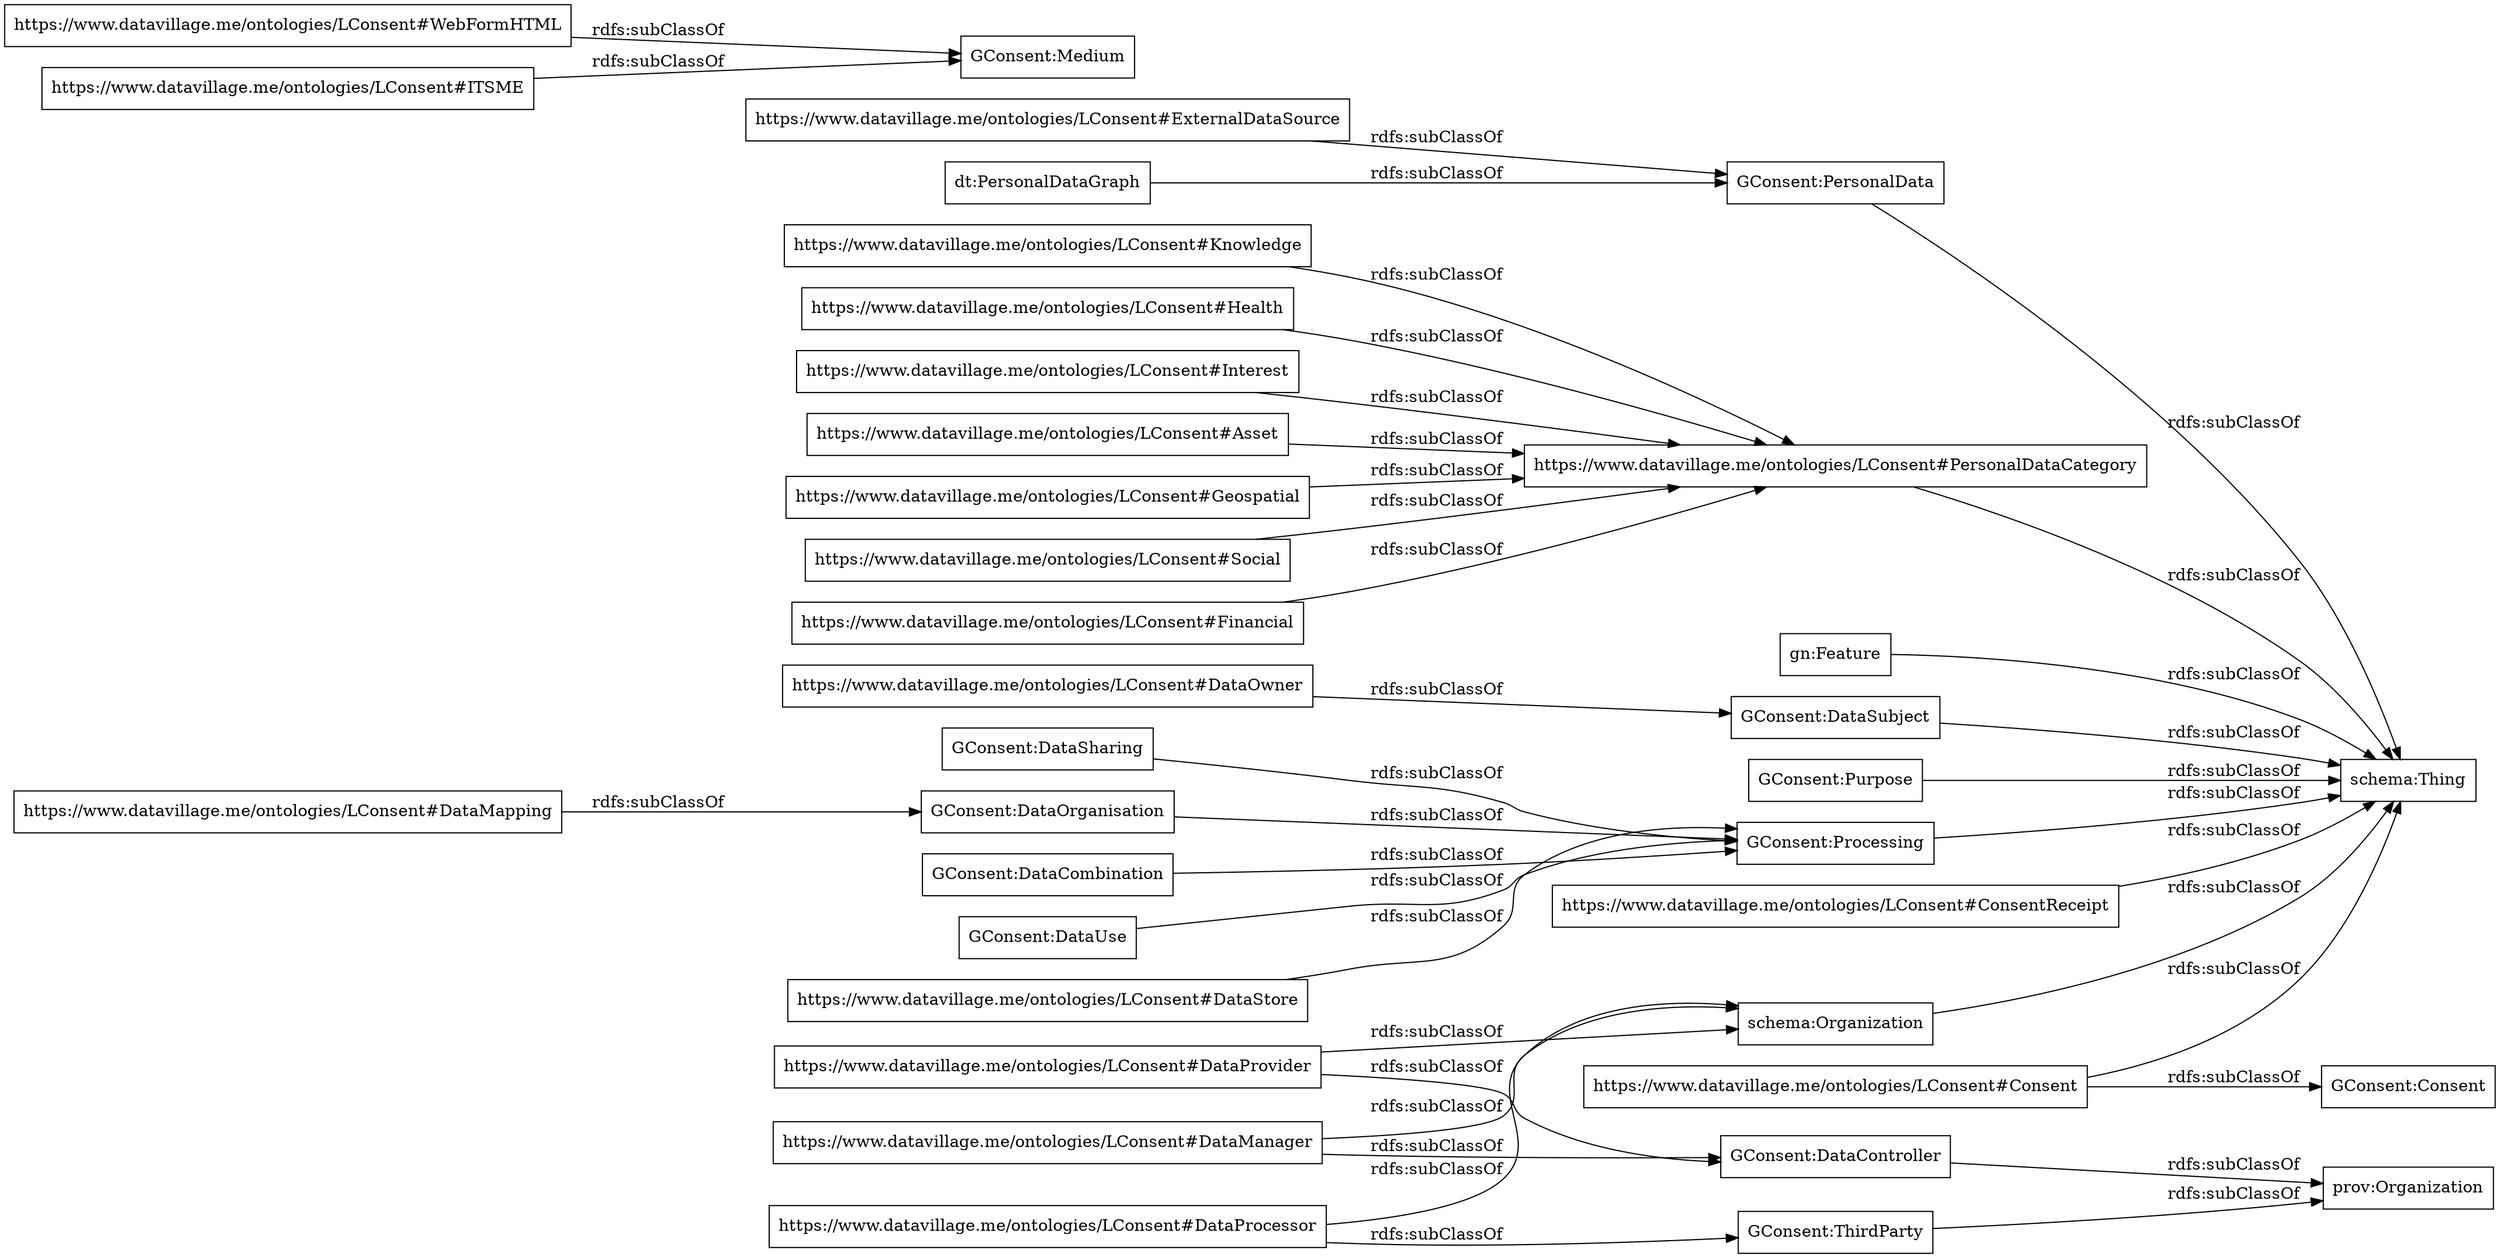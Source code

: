 digraph ar2dtool_diagram { 
rankdir=LR;
size="1000"
node [shape = rectangle, color="black"]; "GConsent:DataSharing" "https://www.datavillage.me/ontologies/LConsent#Knowledge" "GConsent:PersonalData" "https://www.datavillage.me/ontologies/LConsent#Health" "https://www.datavillage.me/ontologies/LConsent#PersonalDataCategory" "gn:Feature" "prov:Organization" "schema:Thing" "GConsent:DataSubject" "GConsent:Purpose" "https://www.datavillage.me/ontologies/LConsent#DataProvider" "GConsent:DataOrganisation" "https://www.datavillage.me/ontologies/LConsent#WebFormHTML" "https://www.datavillage.me/ontologies/LConsent#ExternalDataSource" "GConsent:Processing" "https://www.datavillage.me/ontologies/LConsent#Interest" "https://www.datavillage.me/ontologies/LConsent#Asset" "GConsent:DataCombination" "https://www.datavillage.me/ontologies/LConsent#DataManager" "https://www.datavillage.me/ontologies/LConsent#ConsentReceipt" "https://www.datavillage.me/ontologies/LConsent#Geospatial" "dt:PersonalDataGraph" "schema:Organization" "https://www.datavillage.me/ontologies/LConsent#Consent" "GConsent:Consent" "GConsent:DataUse" "https://www.datavillage.me/ontologies/LConsent#Social" "https://www.datavillage.me/ontologies/LConsent#DataMapping" "https://www.datavillage.me/ontologies/LConsent#DataStore" "GConsent:DataController" "https://www.datavillage.me/ontologies/LConsent#DataOwner" "https://www.datavillage.me/ontologies/LConsent#ITSME" "https://www.datavillage.me/ontologies/LConsent#DataProcessor" "GConsent:ThirdParty" "https://www.datavillage.me/ontologies/LConsent#Financial" "GConsent:Medium" ; /*classes style*/
	"https://www.datavillage.me/ontologies/LConsent#Geospatial" -> "https://www.datavillage.me/ontologies/LConsent#PersonalDataCategory" [ label = "rdfs:subClassOf" ];
	"https://www.datavillage.me/ontologies/LConsent#PersonalDataCategory" -> "schema:Thing" [ label = "rdfs:subClassOf" ];
	"gn:Feature" -> "schema:Thing" [ label = "rdfs:subClassOf" ];
	"https://www.datavillage.me/ontologies/LConsent#ExternalDataSource" -> "GConsent:PersonalData" [ label = "rdfs:subClassOf" ];
	"https://www.datavillage.me/ontologies/LConsent#Asset" -> "https://www.datavillage.me/ontologies/LConsent#PersonalDataCategory" [ label = "rdfs:subClassOf" ];
	"https://www.datavillage.me/ontologies/LConsent#DataProvider" -> "GConsent:DataController" [ label = "rdfs:subClassOf" ];
	"https://www.datavillage.me/ontologies/LConsent#DataProvider" -> "schema:Organization" [ label = "rdfs:subClassOf" ];
	"https://www.datavillage.me/ontologies/LConsent#DataOwner" -> "GConsent:DataSubject" [ label = "rdfs:subClassOf" ];
	"GConsent:Processing" -> "schema:Thing" [ label = "rdfs:subClassOf" ];
	"GConsent:ThirdParty" -> "prov:Organization" [ label = "rdfs:subClassOf" ];
	"GConsent:DataUse" -> "GConsent:Processing" [ label = "rdfs:subClassOf" ];
	"https://www.datavillage.me/ontologies/LConsent#Knowledge" -> "https://www.datavillage.me/ontologies/LConsent#PersonalDataCategory" [ label = "rdfs:subClassOf" ];
	"https://www.datavillage.me/ontologies/LConsent#Financial" -> "https://www.datavillage.me/ontologies/LConsent#PersonalDataCategory" [ label = "rdfs:subClassOf" ];
	"https://www.datavillage.me/ontologies/LConsent#Interest" -> "https://www.datavillage.me/ontologies/LConsent#PersonalDataCategory" [ label = "rdfs:subClassOf" ];
	"https://www.datavillage.me/ontologies/LConsent#ConsentReceipt" -> "schema:Thing" [ label = "rdfs:subClassOf" ];
	"https://www.datavillage.me/ontologies/LConsent#DataMapping" -> "GConsent:DataOrganisation" [ label = "rdfs:subClassOf" ];
	"https://www.datavillage.me/ontologies/LConsent#DataManager" -> "GConsent:DataController" [ label = "rdfs:subClassOf" ];
	"https://www.datavillage.me/ontologies/LConsent#DataManager" -> "schema:Organization" [ label = "rdfs:subClassOf" ];
	"schema:Organization" -> "schema:Thing" [ label = "rdfs:subClassOf" ];
	"GConsent:DataCombination" -> "GConsent:Processing" [ label = "rdfs:subClassOf" ];
	"GConsent:DataSharing" -> "GConsent:Processing" [ label = "rdfs:subClassOf" ];
	"https://www.datavillage.me/ontologies/LConsent#DataProcessor" -> "GConsent:ThirdParty" [ label = "rdfs:subClassOf" ];
	"https://www.datavillage.me/ontologies/LConsent#DataProcessor" -> "schema:Organization" [ label = "rdfs:subClassOf" ];
	"https://www.datavillage.me/ontologies/LConsent#Social" -> "https://www.datavillage.me/ontologies/LConsent#PersonalDataCategory" [ label = "rdfs:subClassOf" ];
	"GConsent:DataController" -> "prov:Organization" [ label = "rdfs:subClassOf" ];
	"https://www.datavillage.me/ontologies/LConsent#ITSME" -> "GConsent:Medium" [ label = "rdfs:subClassOf" ];
	"https://www.datavillage.me/ontologies/LConsent#WebFormHTML" -> "GConsent:Medium" [ label = "rdfs:subClassOf" ];
	"dt:PersonalDataGraph" -> "GConsent:PersonalData" [ label = "rdfs:subClassOf" ];
	"https://www.datavillage.me/ontologies/LConsent#DataStore" -> "GConsent:Processing" [ label = "rdfs:subClassOf" ];
	"GConsent:Purpose" -> "schema:Thing" [ label = "rdfs:subClassOf" ];
	"https://www.datavillage.me/ontologies/LConsent#Health" -> "https://www.datavillage.me/ontologies/LConsent#PersonalDataCategory" [ label = "rdfs:subClassOf" ];
	"https://www.datavillage.me/ontologies/LConsent#Consent" -> "GConsent:Consent" [ label = "rdfs:subClassOf" ];
	"https://www.datavillage.me/ontologies/LConsent#Consent" -> "schema:Thing" [ label = "rdfs:subClassOf" ];
	"GConsent:PersonalData" -> "schema:Thing" [ label = "rdfs:subClassOf" ];
	"GConsent:DataSubject" -> "schema:Thing" [ label = "rdfs:subClassOf" ];
	"GConsent:DataOrganisation" -> "GConsent:Processing" [ label = "rdfs:subClassOf" ];

}
